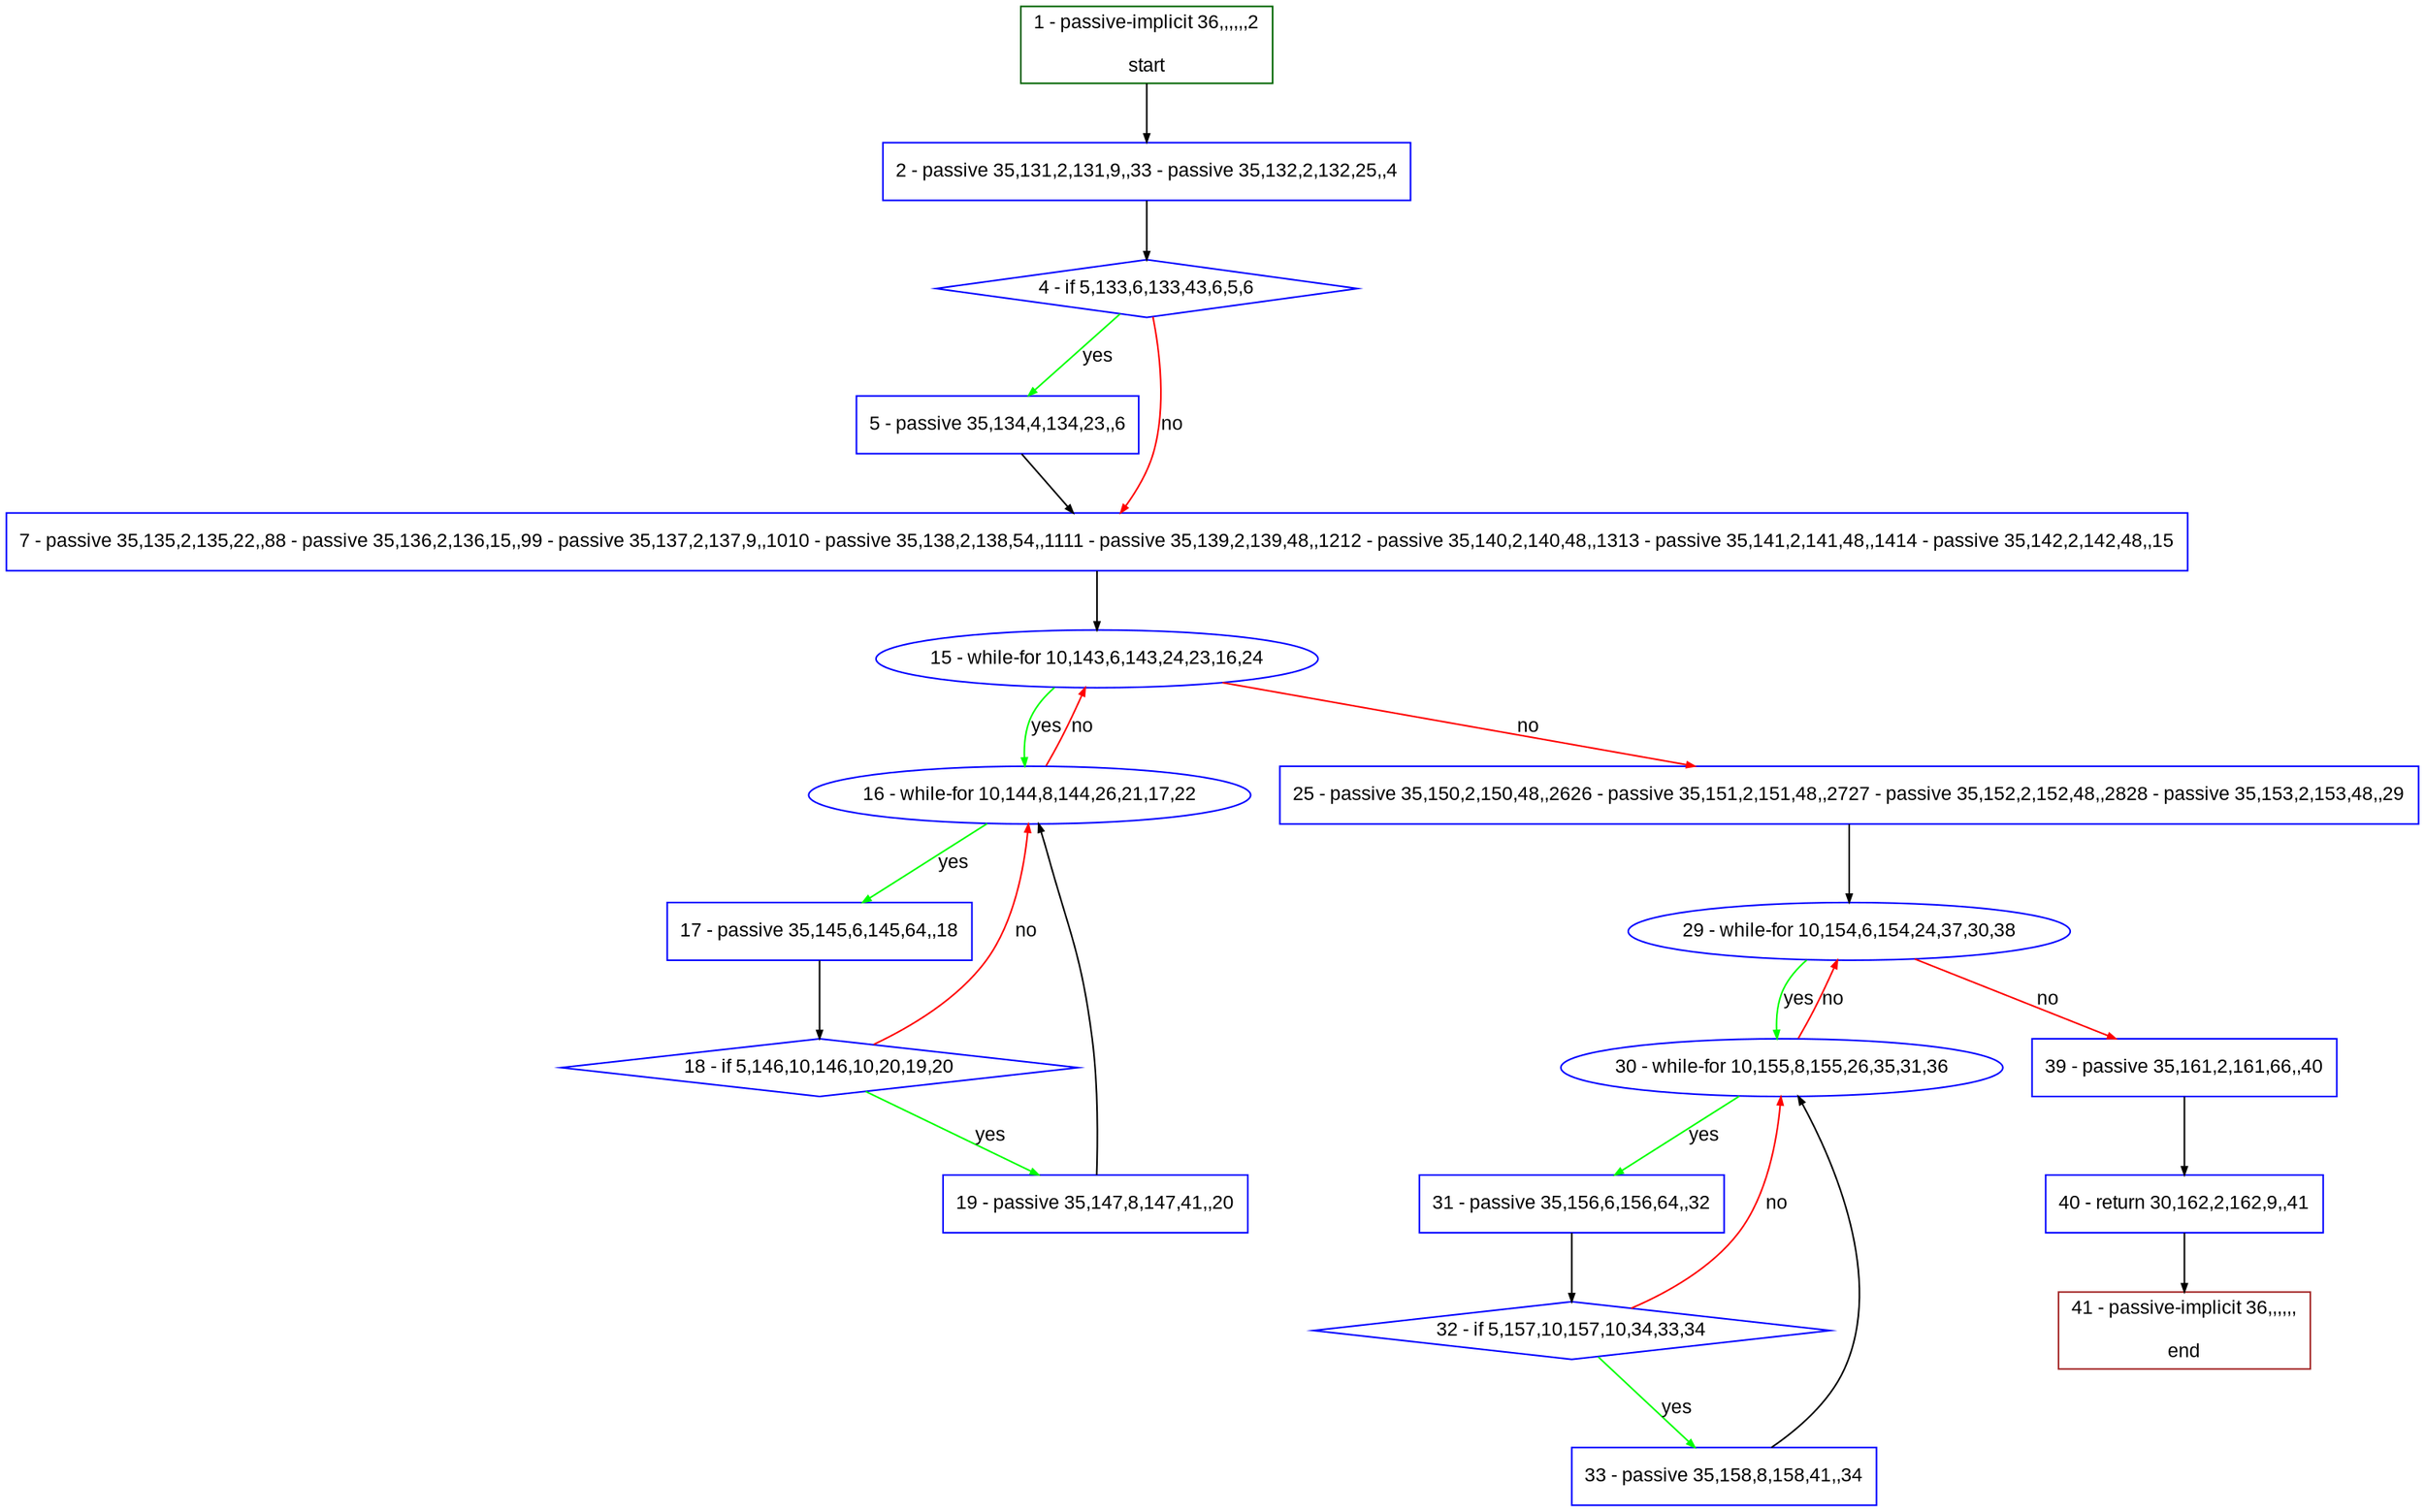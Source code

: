 digraph "" {
  graph [pack="true", label="", fontsize="12", packmode="clust", fontname="Arial", fillcolor="#FFFFCC", bgcolor="white", style="rounded,filled", compound="true"];
  node [node_initialized="no", label="", color="grey", fontsize="12", fillcolor="white", fontname="Arial", style="filled", shape="rectangle", compound="true", fixedsize="false"];
  edge [fontcolor="black", arrowhead="normal", arrowtail="none", arrowsize="0.5", ltail="", label="", color="black", fontsize="12", lhead="", fontname="Arial", dir="forward", compound="true"];
  __N1 [label="2 - passive 35,131,2,131,9,,33 - passive 35,132,2,132,25,,4", color="#0000ff", fillcolor="#ffffff", style="filled", shape="box"];
  __N2 [label="1 - passive-implicit 36,,,,,,2\n\nstart", color="#006400", fillcolor="#ffffff", style="filled", shape="box"];
  __N3 [label="4 - if 5,133,6,133,43,6,5,6", color="#0000ff", fillcolor="#ffffff", style="filled", shape="diamond"];
  __N4 [label="5 - passive 35,134,4,134,23,,6", color="#0000ff", fillcolor="#ffffff", style="filled", shape="box"];
  __N5 [label="7 - passive 35,135,2,135,22,,88 - passive 35,136,2,136,15,,99 - passive 35,137,2,137,9,,1010 - passive 35,138,2,138,54,,1111 - passive 35,139,2,139,48,,1212 - passive 35,140,2,140,48,,1313 - passive 35,141,2,141,48,,1414 - passive 35,142,2,142,48,,15", color="#0000ff", fillcolor="#ffffff", style="filled", shape="box"];
  __N6 [label="15 - while-for 10,143,6,143,24,23,16,24", color="#0000ff", fillcolor="#ffffff", style="filled", shape="oval"];
  __N7 [label="16 - while-for 10,144,8,144,26,21,17,22", color="#0000ff", fillcolor="#ffffff", style="filled", shape="oval"];
  __N8 [label="25 - passive 35,150,2,150,48,,2626 - passive 35,151,2,151,48,,2727 - passive 35,152,2,152,48,,2828 - passive 35,153,2,153,48,,29", color="#0000ff", fillcolor="#ffffff", style="filled", shape="box"];
  __N9 [label="17 - passive 35,145,6,145,64,,18", color="#0000ff", fillcolor="#ffffff", style="filled", shape="box"];
  __N10 [label="18 - if 5,146,10,146,10,20,19,20", color="#0000ff", fillcolor="#ffffff", style="filled", shape="diamond"];
  __N11 [label="19 - passive 35,147,8,147,41,,20", color="#0000ff", fillcolor="#ffffff", style="filled", shape="box"];
  __N12 [label="29 - while-for 10,154,6,154,24,37,30,38", color="#0000ff", fillcolor="#ffffff", style="filled", shape="oval"];
  __N13 [label="30 - while-for 10,155,8,155,26,35,31,36", color="#0000ff", fillcolor="#ffffff", style="filled", shape="oval"];
  __N14 [label="39 - passive 35,161,2,161,66,,40", color="#0000ff", fillcolor="#ffffff", style="filled", shape="box"];
  __N15 [label="31 - passive 35,156,6,156,64,,32", color="#0000ff", fillcolor="#ffffff", style="filled", shape="box"];
  __N16 [label="32 - if 5,157,10,157,10,34,33,34", color="#0000ff", fillcolor="#ffffff", style="filled", shape="diamond"];
  __N17 [label="33 - passive 35,158,8,158,41,,34", color="#0000ff", fillcolor="#ffffff", style="filled", shape="box"];
  __N18 [label="40 - return 30,162,2,162,9,,41", color="#0000ff", fillcolor="#ffffff", style="filled", shape="box"];
  __N19 [label="41 - passive-implicit 36,,,,,,\n\nend", color="#a52a2a", fillcolor="#ffffff", style="filled", shape="box"];
  __N2 -> __N1 [arrowhead="normal", arrowtail="none", color="#000000", label="", dir="forward"];
  __N1 -> __N3 [arrowhead="normal", arrowtail="none", color="#000000", label="", dir="forward"];
  __N3 -> __N4 [arrowhead="normal", arrowtail="none", color="#00ff00", label="yes", dir="forward"];
  __N3 -> __N5 [arrowhead="normal", arrowtail="none", color="#ff0000", label="no", dir="forward"];
  __N4 -> __N5 [arrowhead="normal", arrowtail="none", color="#000000", label="", dir="forward"];
  __N5 -> __N6 [arrowhead="normal", arrowtail="none", color="#000000", label="", dir="forward"];
  __N6 -> __N7 [arrowhead="normal", arrowtail="none", color="#00ff00", label="yes", dir="forward"];
  __N7 -> __N6 [arrowhead="normal", arrowtail="none", color="#ff0000", label="no", dir="forward"];
  __N6 -> __N8 [arrowhead="normal", arrowtail="none", color="#ff0000", label="no", dir="forward"];
  __N7 -> __N9 [arrowhead="normal", arrowtail="none", color="#00ff00", label="yes", dir="forward"];
  __N9 -> __N10 [arrowhead="normal", arrowtail="none", color="#000000", label="", dir="forward"];
  __N10 -> __N7 [arrowhead="normal", arrowtail="none", color="#ff0000", label="no", dir="forward"];
  __N10 -> __N11 [arrowhead="normal", arrowtail="none", color="#00ff00", label="yes", dir="forward"];
  __N11 -> __N7 [arrowhead="normal", arrowtail="none", color="#000000", label="", dir="forward"];
  __N8 -> __N12 [arrowhead="normal", arrowtail="none", color="#000000", label="", dir="forward"];
  __N12 -> __N13 [arrowhead="normal", arrowtail="none", color="#00ff00", label="yes", dir="forward"];
  __N13 -> __N12 [arrowhead="normal", arrowtail="none", color="#ff0000", label="no", dir="forward"];
  __N12 -> __N14 [arrowhead="normal", arrowtail="none", color="#ff0000", label="no", dir="forward"];
  __N13 -> __N15 [arrowhead="normal", arrowtail="none", color="#00ff00", label="yes", dir="forward"];
  __N15 -> __N16 [arrowhead="normal", arrowtail="none", color="#000000", label="", dir="forward"];
  __N16 -> __N13 [arrowhead="normal", arrowtail="none", color="#ff0000", label="no", dir="forward"];
  __N16 -> __N17 [arrowhead="normal", arrowtail="none", color="#00ff00", label="yes", dir="forward"];
  __N17 -> __N13 [arrowhead="normal", arrowtail="none", color="#000000", label="", dir="forward"];
  __N14 -> __N18 [arrowhead="normal", arrowtail="none", color="#000000", label="", dir="forward"];
  __N18 -> __N19 [arrowhead="normal", arrowtail="none", color="#000000", label="", dir="forward"];
}
